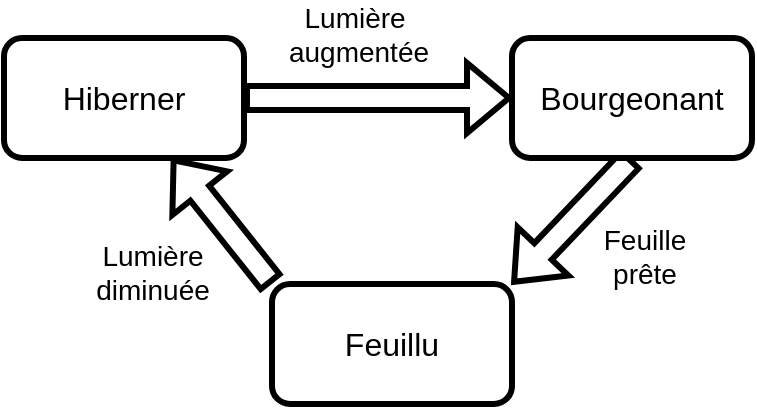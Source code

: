 <mxfile version="24.7.17">
  <diagram name="Page-1" id="eXb88i4asW79ScfNjEJs">
    <mxGraphModel dx="1434" dy="836" grid="0" gridSize="10" guides="1" tooltips="1" connect="1" arrows="1" fold="1" page="1" pageScale="1" pageWidth="827" pageHeight="1169" math="0" shadow="0">
      <root>
        <mxCell id="0" />
        <mxCell id="1" parent="0" />
        <mxCell id="qVxmBFjEnwlhjWiAPn1B-7" value="Lumière&amp;nbsp;&lt;div&gt;augmentée&lt;/div&gt;" style="edgeStyle=orthogonalEdgeStyle;rounded=0;orthogonalLoop=1;jettySize=auto;html=1;exitX=1;exitY=0.5;exitDx=0;exitDy=0;shape=flexArrow;strokeWidth=3;fontSize=14;" edge="1" parent="1" source="qVxmBFjEnwlhjWiAPn1B-1" target="qVxmBFjEnwlhjWiAPn1B-2">
          <mxGeometry x="-0.149" y="32" relative="1" as="geometry">
            <mxPoint as="offset" />
          </mxGeometry>
        </mxCell>
        <mxCell id="qVxmBFjEnwlhjWiAPn1B-1" value="Hiberner" style="rounded=1;whiteSpace=wrap;html=1;strokeWidth=3;fontSize=16;" vertex="1" parent="1">
          <mxGeometry x="140" y="200" width="120" height="60" as="geometry" />
        </mxCell>
        <mxCell id="qVxmBFjEnwlhjWiAPn1B-8" value="Feuille &lt;br style=&quot;font-size: 14px;&quot;&gt;prête" style="rounded=0;orthogonalLoop=1;jettySize=auto;html=1;exitX=0.5;exitY=1;exitDx=0;exitDy=0;entryX=1;entryY=0;entryDx=0;entryDy=0;shape=flexArrow;strokeWidth=3;fontSize=14;" edge="1" parent="1" source="qVxmBFjEnwlhjWiAPn1B-2" target="qVxmBFjEnwlhjWiAPn1B-6">
          <mxGeometry x="-0.279" y="38" relative="1" as="geometry">
            <mxPoint as="offset" />
          </mxGeometry>
        </mxCell>
        <mxCell id="qVxmBFjEnwlhjWiAPn1B-2" value="Bourgeonant" style="rounded=1;whiteSpace=wrap;html=1;strokeWidth=3;fontSize=16;" vertex="1" parent="1">
          <mxGeometry x="394" y="200" width="120" height="60" as="geometry" />
        </mxCell>
        <mxCell id="qVxmBFjEnwlhjWiAPn1B-9" value="Lumière&lt;br&gt;diminuée" style="rounded=0;orthogonalLoop=1;jettySize=auto;html=1;exitX=0;exitY=0;exitDx=0;exitDy=0;strokeWidth=3;shape=flexArrow;fontSize=14;" edge="1" parent="1" source="qVxmBFjEnwlhjWiAPn1B-6" target="qVxmBFjEnwlhjWiAPn1B-1">
          <mxGeometry x="0.029" y="42" relative="1" as="geometry">
            <mxPoint x="-1" as="offset" />
          </mxGeometry>
        </mxCell>
        <mxCell id="qVxmBFjEnwlhjWiAPn1B-6" value="Feuillu" style="rounded=1;whiteSpace=wrap;html=1;strokeWidth=3;fontSize=16;" vertex="1" parent="1">
          <mxGeometry x="274" y="323" width="120" height="60" as="geometry" />
        </mxCell>
      </root>
    </mxGraphModel>
  </diagram>
</mxfile>
